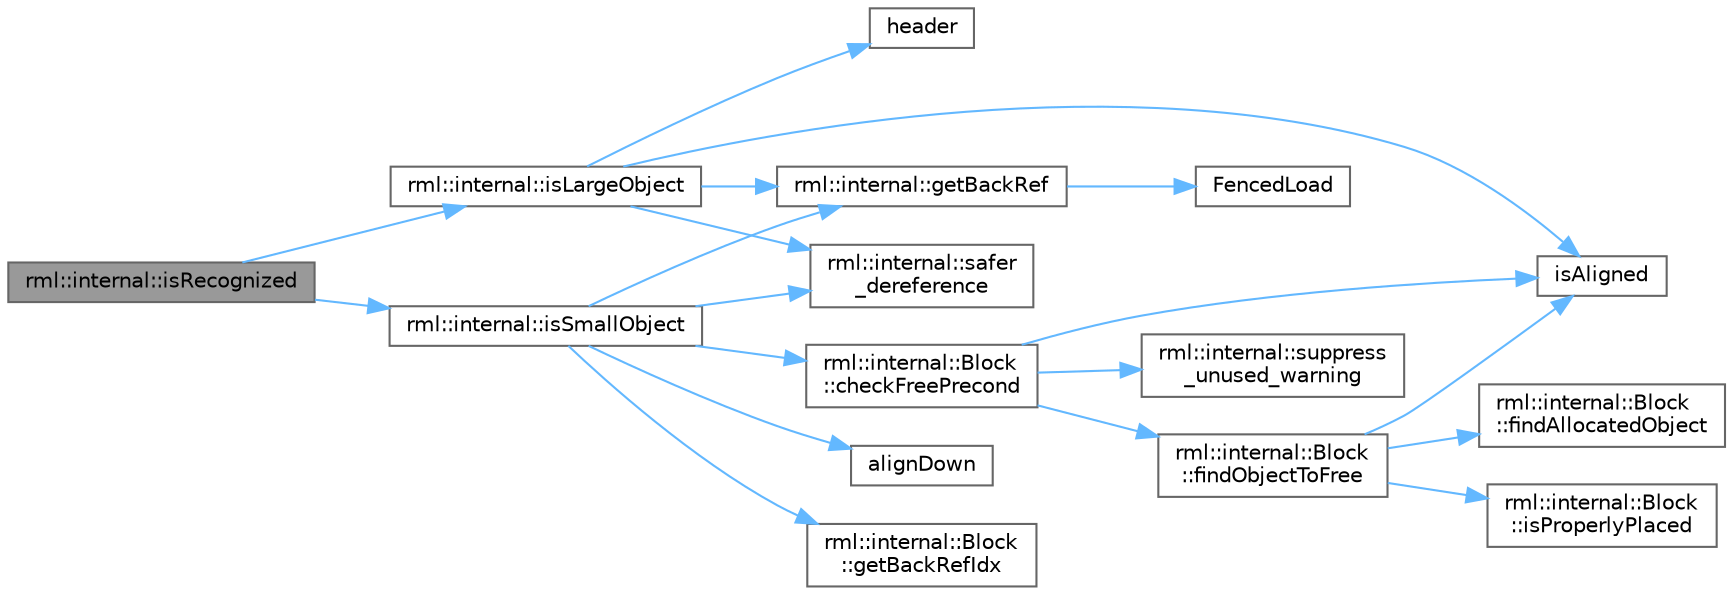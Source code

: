 digraph "rml::internal::isRecognized"
{
 // LATEX_PDF_SIZE
  bgcolor="transparent";
  edge [fontname=Helvetica,fontsize=10,labelfontname=Helvetica,labelfontsize=10];
  node [fontname=Helvetica,fontsize=10,shape=box,height=0.2,width=0.4];
  rankdir="LR";
  Node1 [id="Node000001",label="rml::internal::isRecognized",height=0.2,width=0.4,color="gray40", fillcolor="grey60", style="filled", fontcolor="black",tooltip=" "];
  Node1 -> Node2 [id="edge19_Node000001_Node000002",color="steelblue1",style="solid",tooltip=" "];
  Node2 [id="Node000002",label="rml::internal::isLargeObject",height=0.2,width=0.4,color="grey40", fillcolor="white", style="filled",URL="$namespacerml_1_1internal.html#a730f387568a0a522e003dca4246eb393",tooltip=" "];
  Node2 -> Node3 [id="edge20_Node000002_Node000003",color="steelblue1",style="solid",tooltip=" "];
  Node3 [id="Node000003",label="rml::internal::getBackRef",height=0.2,width=0.4,color="grey40", fillcolor="white", style="filled",URL="$namespacerml_1_1internal.html#a674d3a46d675ee1887142a9118f48927",tooltip=" "];
  Node3 -> Node4 [id="edge21_Node000003_Node000004",color="steelblue1",style="solid",tooltip=" "];
  Node4 [id="Node000004",label="FencedLoad",height=0.2,width=0.4,color="grey40", fillcolor="white", style="filled",URL="$_synchronize_8h.html#a0792980ea26344eaf2fc0a4112b5d848",tooltip=" "];
  Node2 -> Node5 [id="edge22_Node000002_Node000005",color="steelblue1",style="solid",tooltip=" "];
  Node5 [id="Node000005",label="header",height=0.2,width=0.4,color="grey40", fillcolor="white", style="filled",URL="$cblat1_8f.html#a410931b600854e6dd3e253731606117e",tooltip=" "];
  Node2 -> Node6 [id="edge23_Node000002_Node000006",color="steelblue1",style="solid",tooltip=" "];
  Node6 [id="Node000006",label="isAligned",height=0.2,width=0.4,color="grey40", fillcolor="white", style="filled",URL="$_customize_8h.html#a717f2c2c0501922cd654a5ebf49b287e",tooltip=" "];
  Node2 -> Node7 [id="edge24_Node000002_Node000007",color="steelblue1",style="solid",tooltip=" "];
  Node7 [id="Node000007",label="rml::internal::safer\l_dereference",height=0.2,width=0.4,color="grey40", fillcolor="white", style="filled",URL="$namespacerml_1_1internal.html#ad1ffc431b9c2d1e7109a72599d761792",tooltip=" "];
  Node1 -> Node8 [id="edge25_Node000001_Node000008",color="steelblue1",style="solid",tooltip=" "];
  Node8 [id="Node000008",label="rml::internal::isSmallObject",height=0.2,width=0.4,color="grey40", fillcolor="white", style="filled",URL="$namespacerml_1_1internal.html#a44371ad68e0e7931776e8e128764ae79",tooltip=" "];
  Node8 -> Node9 [id="edge26_Node000008_Node000009",color="steelblue1",style="solid",tooltip=" "];
  Node9 [id="Node000009",label="alignDown",height=0.2,width=0.4,color="grey40", fillcolor="white", style="filled",URL="$shared__utils_8h.html#ab3918cd2395835f90b78b96d4e1e2390",tooltip=" "];
  Node8 -> Node10 [id="edge27_Node000008_Node000010",color="steelblue1",style="solid",tooltip=" "];
  Node10 [id="Node000010",label="rml::internal::Block\l::checkFreePrecond",height=0.2,width=0.4,color="grey40", fillcolor="white", style="filled",URL="$classrml_1_1internal_1_1_block.html#adb4bc8e99527a3f6f6c0252fd7d550f8",tooltip=" "];
  Node10 -> Node11 [id="edge28_Node000010_Node000011",color="steelblue1",style="solid",tooltip=" "];
  Node11 [id="Node000011",label="rml::internal::Block\l::findObjectToFree",height=0.2,width=0.4,color="grey40", fillcolor="white", style="filled",URL="$classrml_1_1internal_1_1_block.html#a1cc1c9493f28b26a694f9206d2b82f3c",tooltip=" "];
  Node11 -> Node12 [id="edge29_Node000011_Node000012",color="steelblue1",style="solid",tooltip=" "];
  Node12 [id="Node000012",label="rml::internal::Block\l::findAllocatedObject",height=0.2,width=0.4,color="grey40", fillcolor="white", style="filled",URL="$classrml_1_1internal_1_1_block.html#a40ba10a264d6930e09da78ecfc9034a7",tooltip=" "];
  Node11 -> Node6 [id="edge30_Node000011_Node000006",color="steelblue1",style="solid",tooltip=" "];
  Node11 -> Node13 [id="edge31_Node000011_Node000013",color="steelblue1",style="solid",tooltip=" "];
  Node13 [id="Node000013",label="rml::internal::Block\l::isProperlyPlaced",height=0.2,width=0.4,color="grey40", fillcolor="white", style="filled",URL="$classrml_1_1internal_1_1_block.html#a0784348220b090a74a437cc7a61d0c88",tooltip=" "];
  Node10 -> Node6 [id="edge32_Node000010_Node000006",color="steelblue1",style="solid",tooltip=" "];
  Node10 -> Node14 [id="edge33_Node000010_Node000014",color="steelblue1",style="solid",tooltip=" "];
  Node14 [id="Node000014",label="rml::internal::suppress\l_unused_warning",height=0.2,width=0.4,color="grey40", fillcolor="white", style="filled",URL="$namespacerml_1_1internal.html#acf3df9c7e1c2baec44e3dab2d8f1ee42",tooltip="Utility template function to prevent \"unused\" warnings by various compilers."];
  Node8 -> Node3 [id="edge34_Node000008_Node000003",color="steelblue1",style="solid",tooltip=" "];
  Node8 -> Node15 [id="edge35_Node000008_Node000015",color="steelblue1",style="solid",tooltip=" "];
  Node15 [id="Node000015",label="rml::internal::Block\l::getBackRefIdx",height=0.2,width=0.4,color="grey40", fillcolor="white", style="filled",URL="$classrml_1_1internal_1_1_block.html#a3e5bded9feaecc0d3c5cacb5e859aa63",tooltip=" "];
  Node8 -> Node7 [id="edge36_Node000008_Node000007",color="steelblue1",style="solid",tooltip=" "];
}
